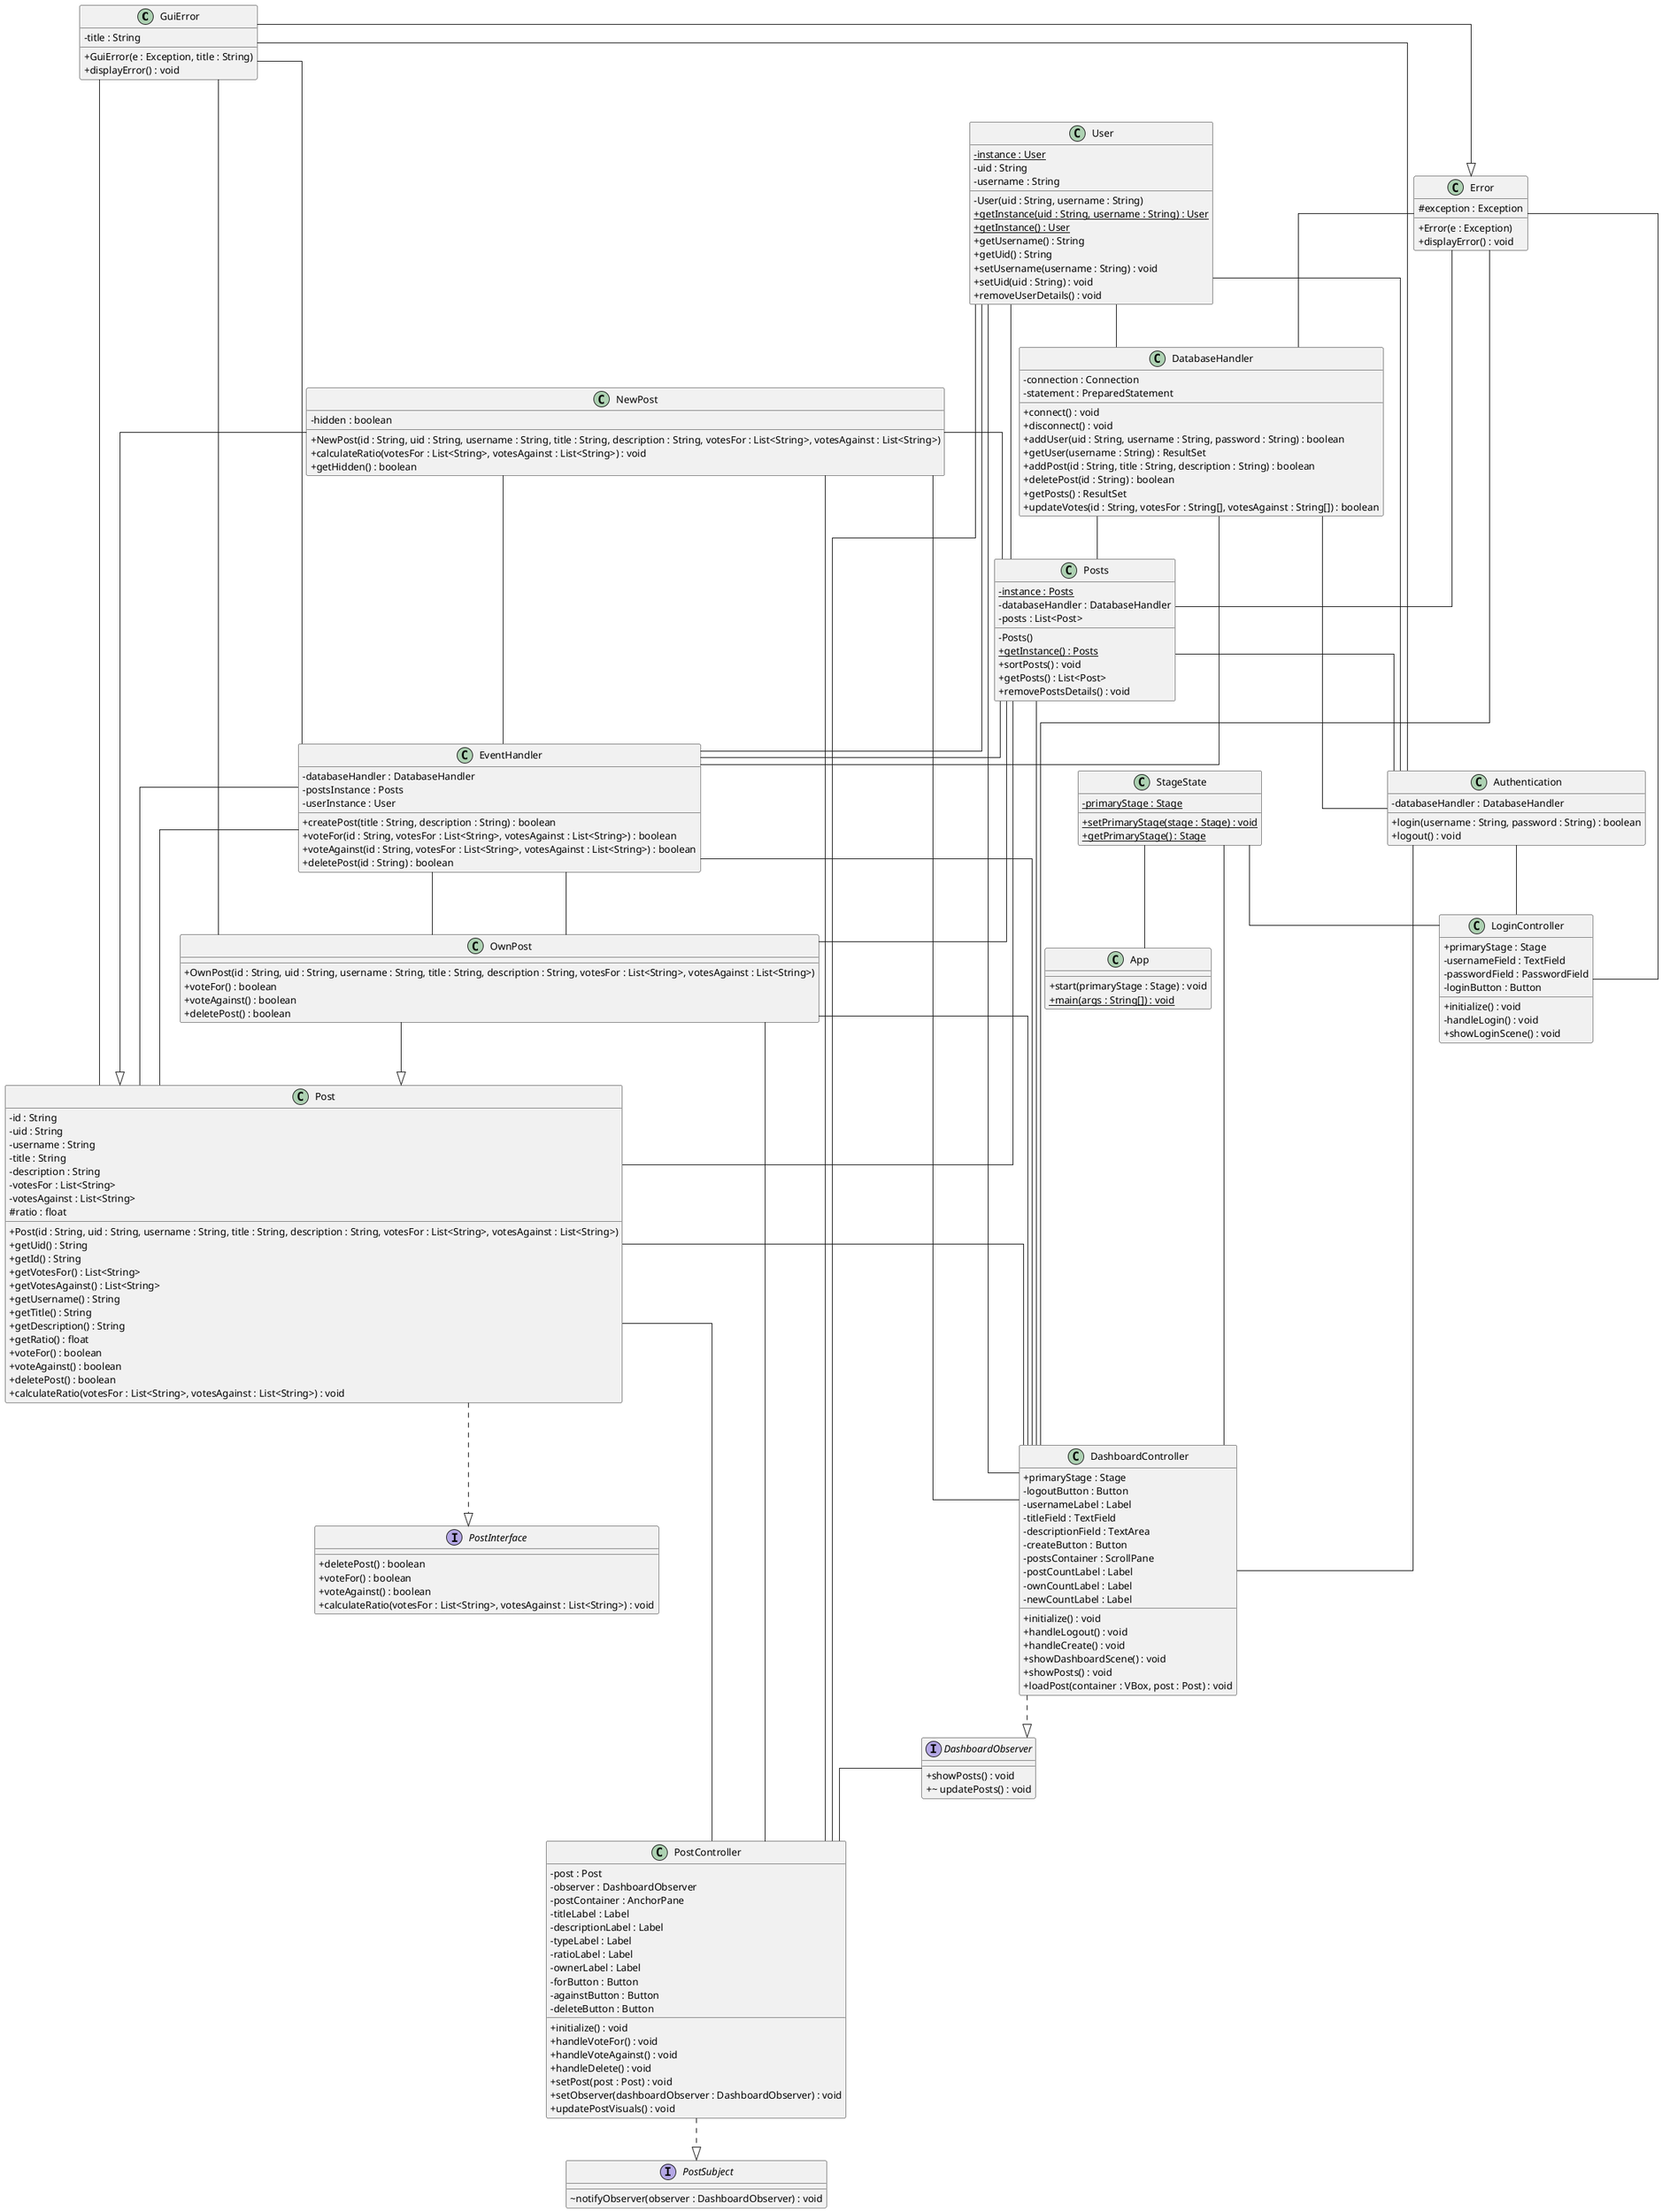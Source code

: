 @startuml suggestpolls
skinparam classAttributeIconSize 0
skinparam linetype ortho

class GuiError{
    - title : String
    + GuiError(e : Exception, title : String)
    + displayError() : void
}
GuiError --|> Error
class DashboardController{
    + primaryStage : Stage
    - logoutButton : Button
    - usernameLabel : Label
    - titleField : TextField
    - descriptionField : TextArea
    - createButton : Button
    - postsContainer : ScrollPane
    - postCountLabel : Label
    - ownCountLabel : Label
    - newCountLabel : Label
    + initialize() : void
    + handleLogout() : void
    + handleCreate() : void
    + showDashboardScene() : void
    + showPosts() : void
    + loadPost(container : VBox, post : Post) : void
}
DashboardController ..|> DashboardObserver
class Error{
    # exception : Exception
    + Error(e : Exception)
    + displayError() : void
}
class EventHandler{
    - databaseHandler : DatabaseHandler
    - postsInstance : Posts
    - userInstance : User
    + createPost(title : String, description : String) : boolean
    + voteFor(id : String, votesFor : List<String>, votesAgainst : List<String>) : boolean
    + voteAgainst(id : String, votesFor : List<String>, votesAgainst : List<String>) : boolean
    + deletePost(id : String) : boolean
}
class OwnPost{
    + OwnPost(id : String, uid : String, username : String, title : String, description : String, votesFor : List<String>, votesAgainst : List<String>)
    + voteFor() : boolean
    + voteAgainst() : boolean
    + deletePost() : boolean
}
OwnPost --|> Post
class DatabaseHandler{
    - connection : Connection
    - statement : PreparedStatement
    + connect() : void
    + disconnect() : void
    + addUser(uid : String, username : String, password : String) : boolean
    + getUser(username : String) : ResultSet
    + addPost(id : String, title : String, description : String) : boolean
    + deletePost(id : String) : boolean
    + getPosts() : ResultSet
    + updateVotes(id : String, votesFor : String[], votesAgainst : String[]) : boolean
}
class Authentication{
    - databaseHandler : DatabaseHandler
    + login(username : String, password : String) : boolean
    + logout() : void
}
class Posts{
    - {static} instance : Posts
    - databaseHandler : DatabaseHandler
    - posts : List<Post>
    - Posts()
    + {static} getInstance() : Posts
    + sortPosts() : void
    + getPosts() : List<Post>
    + removePostsDetails() : void
}
class NewPost{
    - hidden : boolean
    + NewPost(id : String, uid : String, username : String, title : String, description : String, votesFor : List<String>, votesAgainst : List<String>)
    + calculateRatio(votesFor : List<String>, votesAgainst : List<String>) : void
    + getHidden() : boolean
}
NewPost --|> Post
class LoginController{
    + primaryStage : Stage
    - usernameField : TextField
    - passwordField : PasswordField
    - loginButton : Button
    + initialize() : void
    - handleLogin() : void
    + showLoginScene() : void
}
class App{
    + start(primaryStage : Stage) : void
    + {static} main(args : String[]) : void
}
class PostController{
    - post : Post
    - observer : DashboardObserver
    - postContainer : AnchorPane
    - titleLabel : Label
    - descriptionLabel : Label
    - typeLabel : Label
    - ratioLabel : Label
    - ownerLabel : Label
    - forButton : Button
    - againstButton : Button
    - deleteButton : Button
    + initialize() : void
    + handleVoteFor() : void
    + handleVoteAgainst() : void
    + handleDelete() : void
    + setPost(post : Post) : void
    + setObserver(dashboardObserver : DashboardObserver) : void
    + updatePostVisuals() : void
}
PostController ..|> PostSubject
class Post{
    - id : String
    - uid : String
    - username : String
    - title : String
    - description : String
    - votesFor : List<String>
    - votesAgainst : List<String>
    # ratio : float
    + Post(id : String, uid : String, username : String, title : String, description : String, votesFor : List<String>, votesAgainst : List<String>)
    + getUid() : String
    + getId() : String
    + getVotesFor() : List<String>
    + getVotesAgainst() : List<String>
    + getUsername() : String
    + getTitle() : String
    + getDescription() : String
    + getRatio() : float
    + voteFor() : boolean
    + voteAgainst() : boolean
    + deletePost() : boolean
    + calculateRatio(votesFor : List<String>, votesAgainst : List<String>) : void
}
Post ..|> PostInterface
class User{
    - {static} instance : User
    - uid : String
    - username : String
    - User(uid : String, username : String)
    + {static} getInstance(uid : String, username : String) : User
    + {static} getInstance() : User
    + getUsername() : String
    + getUid() : String
    + setUsername(username : String) : void
    + setUid(uid : String) : void
    + removeUserDetails() : void
}
class StageState{
    - {static} primaryStage : Stage
    + {static} setPrimaryStage(stage : Stage) : void
    + {static} getPrimaryStage() : Stage
}
interface PostSubject{
    ~ notifyObserver(observer : DashboardObserver) : void
}
interface DashboardObserver{
    + showPosts() : void
    + ~ updatePosts() : void
}
interface PostInterface{
    + deletePost() : boolean
    + voteFor() : boolean
    + voteAgainst() : boolean
    + calculateRatio(votesFor : List<String>, votesAgainst : List<String>) : void
}

Authentication -up- Posts
Authentication -up- DatabaseHandler
Authentication -up- GuiError
Authentication -up- User

DashboardController -up- Authentication
DashboardController -up- User
DashboardController -up- OwnPost
DashboardController -up- NewPost
DashboardController -up- Post
DashboardController -up- Posts
DashboardController -up- StageState
DashboardController -up- Error
DashboardController -up- EventHandler

LoginController -up- Authentication
LoginController -up- StageState
LoginController -up- Error

PostController -up- User
PostController -up- Post
PostController -up- NewPost
PostController -up- OwnPost
PostController -up- DashboardObserver

OwnPost -up- GuiError
OwnPost -up- EventHandler

Post -up- GuiError
Post -up- EventHandler

Posts -up- NewPost
Posts -up- OwnPost
Posts -up- Post
Posts -up- User
Posts -up- Error
Posts -up- DatabaseHandler

DatabaseHandler -up- User
DatabaseHandler -up- Error

EventHandler -up- Posts
EventHandler -up- Post
EventHandler -up- OwnPost
EventHandler -up- NewPost
EventHandler -up- User
EventHandler -up- DatabaseHandler
EventHandler -up- GuiError

App -up- StageState
@enduml
